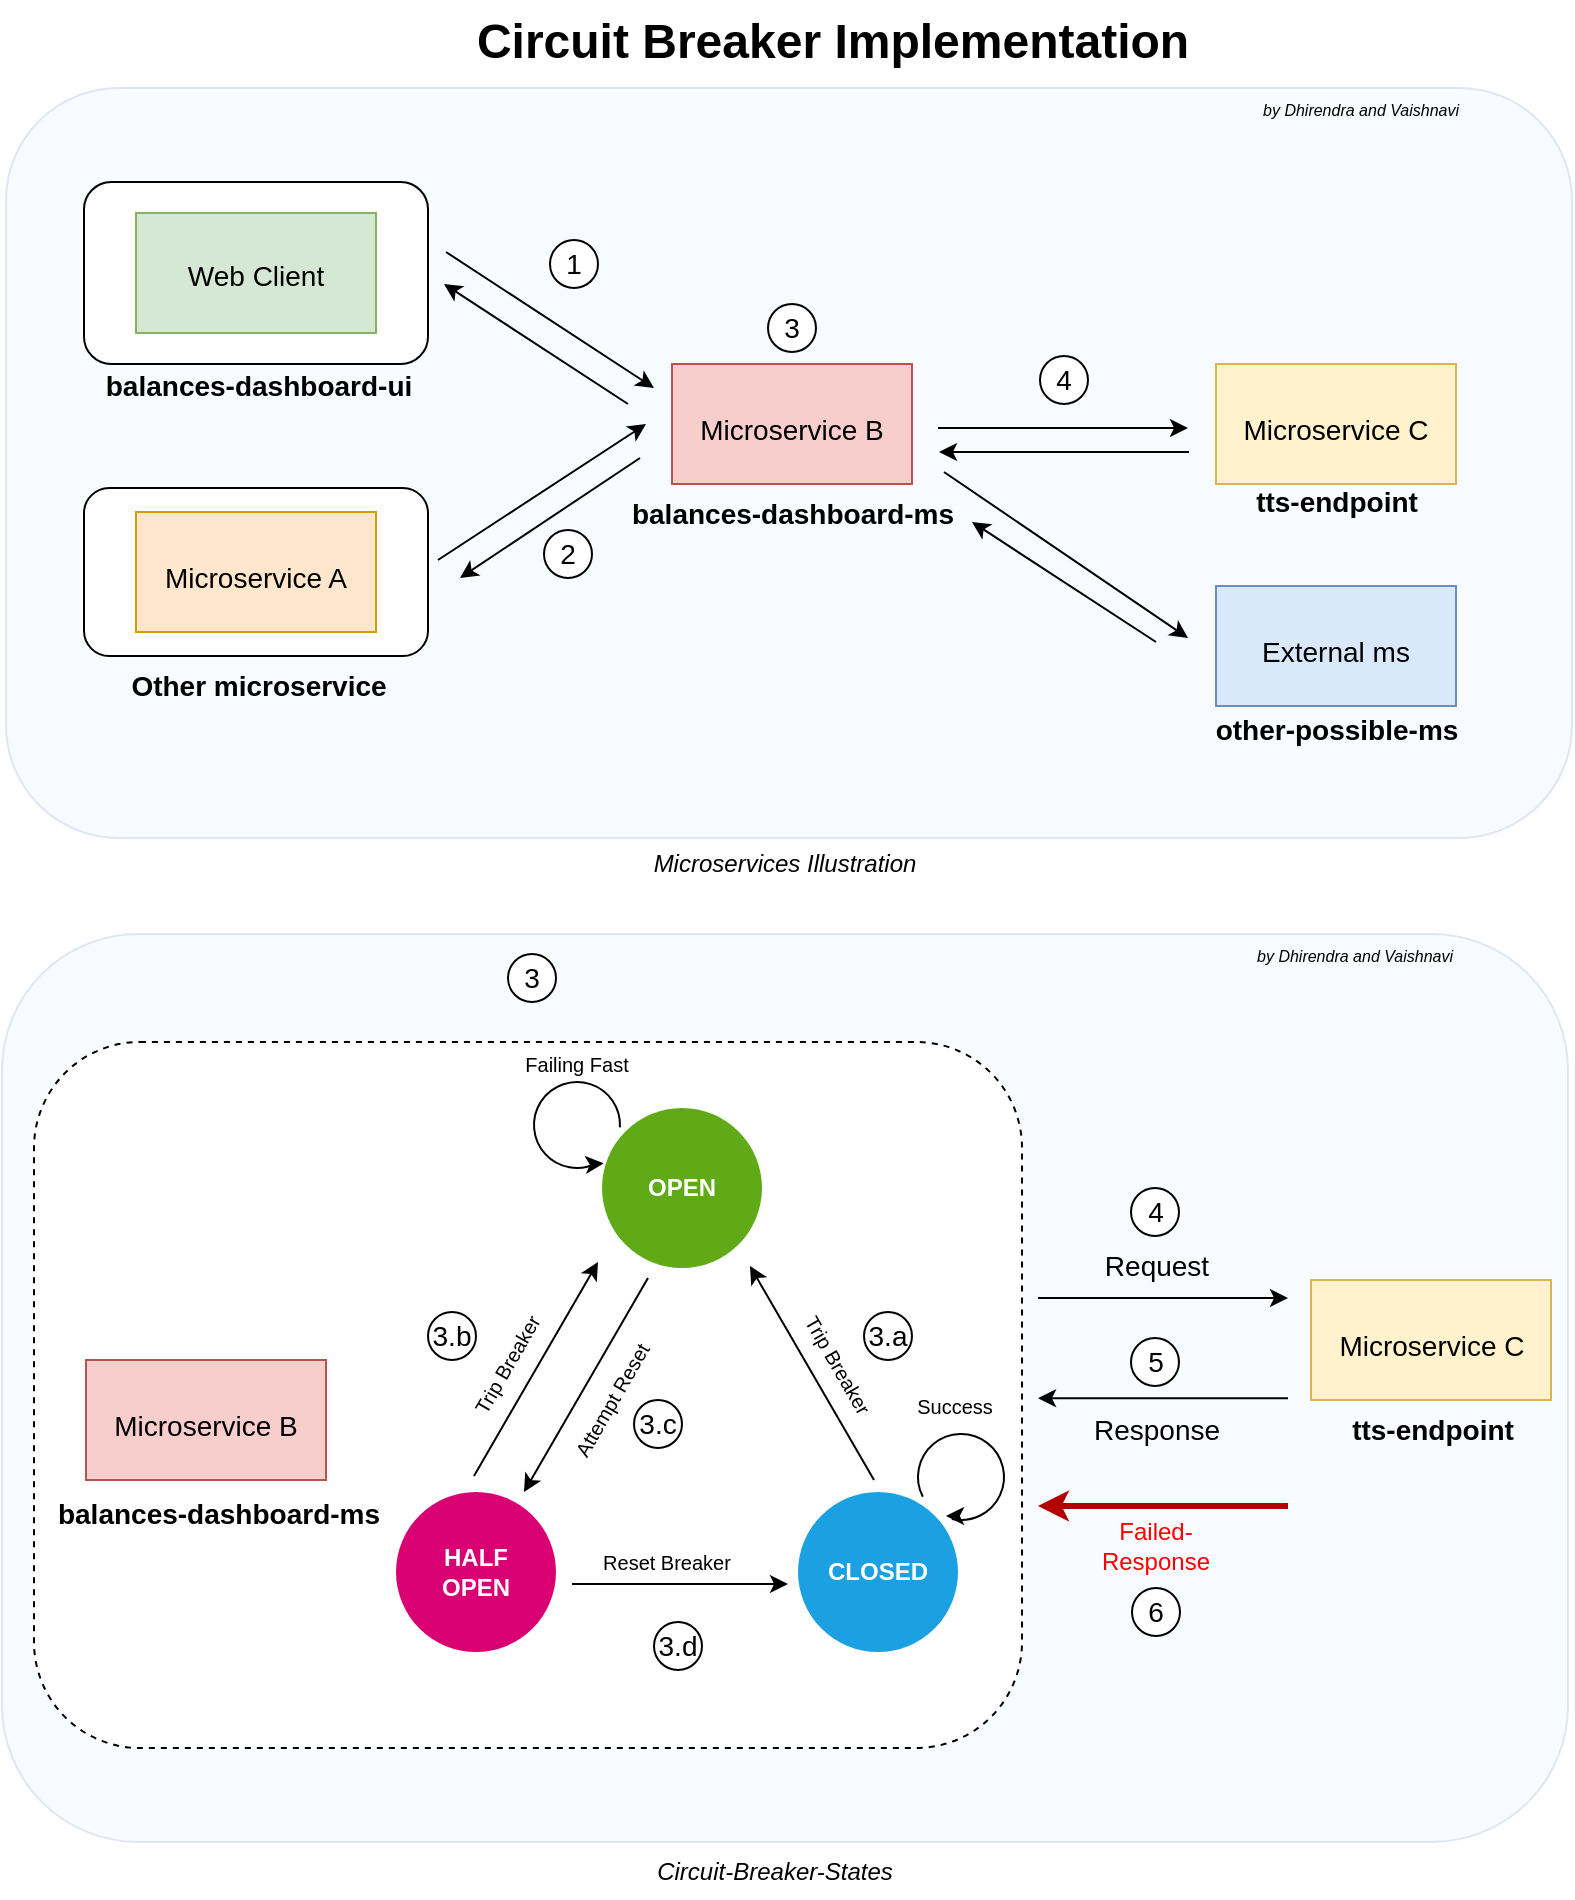 <mxfile version="20.8.23" type="github">
  <diagram name="Page-1" id="zpTn3r8GMwmLKmJmFnTA">
    <mxGraphModel dx="1247" dy="697" grid="0" gridSize="10" guides="1" tooltips="1" connect="1" arrows="1" fold="1" page="1" pageScale="1" pageWidth="827" pageHeight="1169" math="0" shadow="0">
      <root>
        <mxCell id="0" />
        <mxCell id="1" parent="0" />
        <mxCell id="Klv2HP3WROlozODVpOtE-30" value="" style="rounded=1;whiteSpace=wrap;html=1;labelBackgroundColor=none;fontSize=10;fillColor=#dae8fc;strokeColor=#6c8ebf;opacity=20;" vertex="1" parent="1">
          <mxGeometry x="18" y="480" width="783" height="454" as="geometry" />
        </mxCell>
        <mxCell id="Klv2HP3WROlozODVpOtE-29" value="" style="rounded=1;whiteSpace=wrap;html=1;labelBackgroundColor=none;fontSize=10;fillColor=#dae8fc;strokeColor=#6c8ebf;opacity=20;" vertex="1" parent="1">
          <mxGeometry x="20" y="57" width="783" height="375" as="geometry" />
        </mxCell>
        <mxCell id="AgxBdR0-oDlHM96_HyEY-23" value="" style="rounded=1;whiteSpace=wrap;html=1;fontSize=14;dashed=1;movable=1;resizable=1;rotatable=1;deletable=1;editable=1;locked=0;connectable=1;" parent="1" vertex="1">
          <mxGeometry x="34" y="534" width="494" height="353" as="geometry" />
        </mxCell>
        <mxCell id="AgxBdR0-oDlHM96_HyEY-7" value="" style="rounded=1;whiteSpace=wrap;html=1;fontSize=24;" parent="1" vertex="1">
          <mxGeometry x="59" y="257" width="172" height="84" as="geometry" />
        </mxCell>
        <mxCell id="AgxBdR0-oDlHM96_HyEY-1" value="&lt;font style=&quot;font-size: 24px;&quot;&gt;&lt;b style=&quot;font-size: 24px;&quot;&gt;Circuit Breaker Implementation&lt;/b&gt;&lt;/font&gt;" style="text;html=1;align=center;verticalAlign=middle;resizable=0;points=[];autosize=1;strokeColor=none;fillColor=none;fontSize=24;" parent="1" vertex="1">
          <mxGeometry x="246" y="13" width="374" height="41" as="geometry" />
        </mxCell>
        <mxCell id="AgxBdR0-oDlHM96_HyEY-2" value="" style="rounded=1;whiteSpace=wrap;html=1;fontSize=24;" parent="1" vertex="1">
          <mxGeometry x="59" y="104" width="172" height="91" as="geometry" />
        </mxCell>
        <mxCell id="AgxBdR0-oDlHM96_HyEY-3" value="&lt;font style=&quot;font-size: 14px;&quot;&gt;Web Client&lt;/font&gt;" style="rounded=0;whiteSpace=wrap;html=1;fontSize=18;fillColor=#d5e8d4;strokeColor=#82b366;" parent="1" vertex="1">
          <mxGeometry x="85" y="119.5" width="120" height="60" as="geometry" />
        </mxCell>
        <mxCell id="AgxBdR0-oDlHM96_HyEY-4" value="&lt;font style=&quot;font-size: 14px;&quot;&gt;Microservice A&lt;/font&gt;" style="rounded=0;whiteSpace=wrap;html=1;fontSize=24;fillColor=#ffe6cc;strokeColor=#d79b00;" parent="1" vertex="1">
          <mxGeometry x="85" y="269" width="120" height="60" as="geometry" />
        </mxCell>
        <mxCell id="AgxBdR0-oDlHM96_HyEY-5" value="&lt;font style=&quot;font-size: 14px;&quot;&gt;Microservice B&lt;/font&gt;" style="rounded=0;whiteSpace=wrap;html=1;fontSize=24;fillColor=#f8cecc;strokeColor=#b85450;" parent="1" vertex="1">
          <mxGeometry x="353" y="195" width="120" height="60" as="geometry" />
        </mxCell>
        <mxCell id="AgxBdR0-oDlHM96_HyEY-6" value="&lt;font style=&quot;font-size: 14px;&quot;&gt;Microservice C&lt;/font&gt;" style="rounded=0;whiteSpace=wrap;html=1;fontSize=24;fillColor=#fff2cc;strokeColor=#d6b656;" parent="1" vertex="1">
          <mxGeometry x="625" y="195" width="120" height="60" as="geometry" />
        </mxCell>
        <mxCell id="AgxBdR0-oDlHM96_HyEY-8" value="&lt;font style=&quot;font-size: 14px;&quot;&gt;External ms&lt;/font&gt;" style="rounded=0;whiteSpace=wrap;html=1;fontSize=24;fillColor=#dae8fc;strokeColor=#6c8ebf;" parent="1" vertex="1">
          <mxGeometry x="625" y="306" width="120" height="60" as="geometry" />
        </mxCell>
        <mxCell id="AgxBdR0-oDlHM96_HyEY-9" value="&lt;span&gt;balances-dashboard-ui&lt;/span&gt;" style="text;html=1;align=center;verticalAlign=middle;resizable=0;points=[];autosize=1;strokeColor=none;fillColor=none;fontSize=14;fontStyle=1" parent="1" vertex="1">
          <mxGeometry x="60" y="191" width="171" height="29" as="geometry" />
        </mxCell>
        <mxCell id="AgxBdR0-oDlHM96_HyEY-10" value="Other microservice" style="text;html=1;align=center;verticalAlign=middle;resizable=0;points=[];autosize=1;strokeColor=none;fillColor=none;fontSize=14;fontStyle=1" parent="1" vertex="1">
          <mxGeometry x="73" y="341" width="146" height="29" as="geometry" />
        </mxCell>
        <mxCell id="AgxBdR0-oDlHM96_HyEY-11" value="" style="endArrow=classic;html=1;rounded=0;fontSize=14;" parent="1" edge="1">
          <mxGeometry width="50" height="50" relative="1" as="geometry">
            <mxPoint x="240" y="139" as="sourcePoint" />
            <mxPoint x="344" y="207" as="targetPoint" />
          </mxGeometry>
        </mxCell>
        <mxCell id="AgxBdR0-oDlHM96_HyEY-12" value="" style="endArrow=classic;html=1;rounded=0;fontSize=14;" parent="1" edge="1">
          <mxGeometry width="50" height="50" relative="1" as="geometry">
            <mxPoint x="236" y="293" as="sourcePoint" />
            <mxPoint x="340" y="225" as="targetPoint" />
          </mxGeometry>
        </mxCell>
        <mxCell id="AgxBdR0-oDlHM96_HyEY-13" value="&lt;span&gt;balances-dashboard-ms&lt;/span&gt;" style="text;html=1;align=center;verticalAlign=middle;resizable=0;points=[];autosize=1;strokeColor=none;fillColor=none;fontSize=14;fontStyle=1" parent="1" vertex="1">
          <mxGeometry x="323.5" y="255" width="179" height="29" as="geometry" />
        </mxCell>
        <mxCell id="AgxBdR0-oDlHM96_HyEY-14" value="&lt;span&gt;tts-endpoint&lt;/span&gt;" style="text;html=1;align=center;verticalAlign=middle;resizable=0;points=[];autosize=1;strokeColor=none;fillColor=none;fontSize=14;fontStyle=1" parent="1" vertex="1">
          <mxGeometry x="635.5" y="249" width="99" height="29" as="geometry" />
        </mxCell>
        <mxCell id="AgxBdR0-oDlHM96_HyEY-15" value="2" style="ellipse;whiteSpace=wrap;html=1;aspect=fixed;fontSize=14;" parent="1" vertex="1">
          <mxGeometry x="289" y="278" width="24" height="24" as="geometry" />
        </mxCell>
        <mxCell id="AgxBdR0-oDlHM96_HyEY-16" value="1" style="ellipse;whiteSpace=wrap;html=1;aspect=fixed;fontSize=14;" parent="1" vertex="1">
          <mxGeometry x="292" y="133" width="24" height="24" as="geometry" />
        </mxCell>
        <mxCell id="AgxBdR0-oDlHM96_HyEY-17" value="" style="endArrow=classic;html=1;rounded=0;fontSize=14;" parent="1" edge="1">
          <mxGeometry width="50" height="50" relative="1" as="geometry">
            <mxPoint x="486" y="227" as="sourcePoint" />
            <mxPoint x="611" y="227" as="targetPoint" />
          </mxGeometry>
        </mxCell>
        <mxCell id="AgxBdR0-oDlHM96_HyEY-18" value="3" style="ellipse;whiteSpace=wrap;html=1;aspect=fixed;fontSize=14;" parent="1" vertex="1">
          <mxGeometry x="401" y="165" width="24" height="24" as="geometry" />
        </mxCell>
        <mxCell id="AgxBdR0-oDlHM96_HyEY-19" value="" style="endArrow=classic;html=1;rounded=0;fontSize=14;" parent="1" edge="1">
          <mxGeometry width="50" height="50" relative="1" as="geometry">
            <mxPoint x="489" y="249" as="sourcePoint" />
            <mxPoint x="611" y="332" as="targetPoint" />
          </mxGeometry>
        </mxCell>
        <mxCell id="AgxBdR0-oDlHM96_HyEY-20" value="&lt;span&gt;other-possible-ms&lt;/span&gt;" style="text;html=1;align=center;verticalAlign=middle;resizable=0;points=[];autosize=1;strokeColor=none;fillColor=none;fontSize=14;fontStyle=1" parent="1" vertex="1">
          <mxGeometry x="615.5" y="363" width="139" height="29" as="geometry" />
        </mxCell>
        <mxCell id="AgxBdR0-oDlHM96_HyEY-21" value="&lt;font style=&quot;font-size: 14px;&quot;&gt;Microservice B&lt;/font&gt;" style="rounded=0;whiteSpace=wrap;html=1;fontSize=24;fillColor=#f8cecc;strokeColor=#b85450;" parent="1" vertex="1">
          <mxGeometry x="60" y="693" width="120" height="60" as="geometry" />
        </mxCell>
        <mxCell id="AgxBdR0-oDlHM96_HyEY-22" value="&lt;font style=&quot;font-size: 14px;&quot;&gt;Microservice C&lt;/font&gt;" style="rounded=0;whiteSpace=wrap;html=1;fontSize=24;fillColor=#fff2cc;strokeColor=#d6b656;" parent="1" vertex="1">
          <mxGeometry x="672.5" y="653" width="120" height="60" as="geometry" />
        </mxCell>
        <mxCell id="AgxBdR0-oDlHM96_HyEY-25" value="" style="endArrow=classic;html=1;rounded=0;fontSize=14;" parent="1" edge="1">
          <mxGeometry width="50" height="50" relative="1" as="geometry">
            <mxPoint x="536" y="662" as="sourcePoint" />
            <mxPoint x="661" y="662" as="targetPoint" />
          </mxGeometry>
        </mxCell>
        <mxCell id="AgxBdR0-oDlHM96_HyEY-26" value="" style="endArrow=classic;html=1;rounded=0;fontSize=14;" parent="1" edge="1">
          <mxGeometry width="50" height="50" relative="1" as="geometry">
            <mxPoint x="661" y="712.09" as="sourcePoint" />
            <mxPoint x="536" y="712.09" as="targetPoint" />
          </mxGeometry>
        </mxCell>
        <mxCell id="AgxBdR0-oDlHM96_HyEY-27" value="Request" style="text;html=1;align=center;verticalAlign=middle;resizable=0;points=[];autosize=1;strokeColor=none;fillColor=none;fontSize=14;" parent="1" vertex="1">
          <mxGeometry x="559.5" y="631" width="70" height="29" as="geometry" />
        </mxCell>
        <mxCell id="AgxBdR0-oDlHM96_HyEY-28" value="Response" style="text;html=1;align=center;verticalAlign=middle;resizable=0;points=[];autosize=1;strokeColor=none;fillColor=none;fontSize=14;" parent="1" vertex="1">
          <mxGeometry x="554.5" y="713" width="81" height="29" as="geometry" />
        </mxCell>
        <mxCell id="AgxBdR0-oDlHM96_HyEY-29" value="4" style="ellipse;whiteSpace=wrap;html=1;aspect=fixed;fontSize=14;" parent="1" vertex="1">
          <mxGeometry x="582.5" y="607" width="24" height="24" as="geometry" />
        </mxCell>
        <mxCell id="AgxBdR0-oDlHM96_HyEY-31" value="4" style="ellipse;whiteSpace=wrap;html=1;aspect=fixed;fontSize=14;" parent="1" vertex="1">
          <mxGeometry x="537" y="191" width="24" height="24" as="geometry" />
        </mxCell>
        <mxCell id="Klv2HP3WROlozODVpOtE-1" value="&lt;b&gt;&lt;font color=&quot;#ffffff&quot;&gt;OPEN&lt;/font&gt;&lt;/b&gt;" style="ellipse;whiteSpace=wrap;html=1;aspect=fixed;fillColor=#60a917;strokeColor=none;fontColor=#ffffff;" vertex="1" parent="1">
          <mxGeometry x="318" y="567" width="80" height="80" as="geometry" />
        </mxCell>
        <mxCell id="Klv2HP3WROlozODVpOtE-2" value="&lt;b&gt;HALF&lt;br&gt;OPEN&lt;/b&gt;" style="ellipse;whiteSpace=wrap;html=1;aspect=fixed;fillColor=#d80073;strokeColor=none;fontColor=#ffffff;" vertex="1" parent="1">
          <mxGeometry x="215" y="759" width="80" height="80" as="geometry" />
        </mxCell>
        <mxCell id="Klv2HP3WROlozODVpOtE-3" value="&lt;b&gt;CLOSED&lt;/b&gt;" style="ellipse;whiteSpace=wrap;html=1;aspect=fixed;fillColor=#1ba1e2;strokeColor=none;fontColor=#ffffff;" vertex="1" parent="1">
          <mxGeometry x="416" y="759" width="80" height="80" as="geometry" />
        </mxCell>
        <mxCell id="Klv2HP3WROlozODVpOtE-4" value="" style="verticalLabelPosition=bottom;verticalAlign=top;html=1;shape=mxgraph.basic.arc;startAngle=0.424;endAngle=0.259;fontColor=#FFFFFF;" vertex="1" parent="1">
          <mxGeometry x="284" y="554" width="43" height="43" as="geometry" />
        </mxCell>
        <mxCell id="Klv2HP3WROlozODVpOtE-5" value="" style="verticalLabelPosition=bottom;verticalAlign=top;html=1;shape=mxgraph.basic.arc;startAngle=0.424;endAngle=0.284;fontColor=#FFFFFF;rotation=90;" vertex="1" parent="1">
          <mxGeometry x="476" y="730" width="43" height="43" as="geometry" />
        </mxCell>
        <mxCell id="Klv2HP3WROlozODVpOtE-6" value="" style="endArrow=classic;html=1;rounded=0;fontColor=#FFFFFF;" edge="1" parent="1">
          <mxGeometry width="50" height="50" relative="1" as="geometry">
            <mxPoint x="254" y="751" as="sourcePoint" />
            <mxPoint x="316" y="644" as="targetPoint" />
          </mxGeometry>
        </mxCell>
        <mxCell id="Klv2HP3WROlozODVpOtE-7" value="" style="endArrow=classic;html=1;rounded=0;fontColor=#FFFFFF;" edge="1" parent="1">
          <mxGeometry width="50" height="50" relative="1" as="geometry">
            <mxPoint x="454" y="753" as="sourcePoint" />
            <mxPoint x="392" y="646" as="targetPoint" />
          </mxGeometry>
        </mxCell>
        <mxCell id="Klv2HP3WROlozODVpOtE-8" value="" style="endArrow=classic;html=1;rounded=0;fontColor=#FFFFFF;" edge="1" parent="1">
          <mxGeometry width="50" height="50" relative="1" as="geometry">
            <mxPoint x="303" y="805" as="sourcePoint" />
            <mxPoint x="411" y="805" as="targetPoint" />
          </mxGeometry>
        </mxCell>
        <mxCell id="Klv2HP3WROlozODVpOtE-9" value="" style="endArrow=classic;html=1;rounded=0;fontColor=#FFFFFF;" edge="1" parent="1">
          <mxGeometry width="50" height="50" relative="1" as="geometry">
            <mxPoint x="341" y="652.0" as="sourcePoint" />
            <mxPoint x="279" y="759.0" as="targetPoint" />
          </mxGeometry>
        </mxCell>
        <mxCell id="Klv2HP3WROlozODVpOtE-10" value="" style="endArrow=classic;html=1;rounded=0;fontColor=#FFFFFF;entryX=0.01;entryY=0.346;entryDx=0;entryDy=0;entryPerimeter=0;" edge="1" parent="1" target="Klv2HP3WROlozODVpOtE-1">
          <mxGeometry width="50" height="50" relative="1" as="geometry">
            <mxPoint x="315" y="595" as="sourcePoint" />
            <mxPoint x="430" y="494" as="targetPoint" />
          </mxGeometry>
        </mxCell>
        <mxCell id="Klv2HP3WROlozODVpOtE-11" value="" style="endArrow=classic;html=1;rounded=0;fontColor=#FFFFFF;" edge="1" parent="1">
          <mxGeometry width="50" height="50" relative="1" as="geometry">
            <mxPoint x="492" y="771" as="sourcePoint" />
            <mxPoint x="490" y="771" as="targetPoint" />
          </mxGeometry>
        </mxCell>
        <mxCell id="Klv2HP3WROlozODVpOtE-12" value="3" style="ellipse;whiteSpace=wrap;html=1;aspect=fixed;fontSize=14;" vertex="1" parent="1">
          <mxGeometry x="271" y="490" width="24" height="24" as="geometry" />
        </mxCell>
        <mxCell id="Klv2HP3WROlozODVpOtE-15" value="" style="endArrow=classic;html=1;rounded=0;fontSize=14;fillColor=#e51400;strokeColor=#B20000;strokeWidth=3;" edge="1" parent="1">
          <mxGeometry width="50" height="50" relative="1" as="geometry">
            <mxPoint x="661" y="766" as="sourcePoint" />
            <mxPoint x="536" y="766" as="targetPoint" />
          </mxGeometry>
        </mxCell>
        <mxCell id="Klv2HP3WROlozODVpOtE-17" value="Failed-Response" style="text;html=1;strokeColor=none;fillColor=none;align=center;verticalAlign=middle;whiteSpace=wrap;rounded=0;fontColor=#ff0000;" vertex="1" parent="1">
          <mxGeometry x="565" y="771" width="60" height="30" as="geometry" />
        </mxCell>
        <mxCell id="Klv2HP3WROlozODVpOtE-19" value="5" style="ellipse;whiteSpace=wrap;html=1;aspect=fixed;fontSize=14;" vertex="1" parent="1">
          <mxGeometry x="582.5" y="682" width="24" height="24" as="geometry" />
        </mxCell>
        <mxCell id="Klv2HP3WROlozODVpOtE-20" value="6" style="ellipse;whiteSpace=wrap;html=1;aspect=fixed;fontSize=14;" vertex="1" parent="1">
          <mxGeometry x="583" y="807" width="24" height="24" as="geometry" />
        </mxCell>
        <mxCell id="Klv2HP3WROlozODVpOtE-21" value="&lt;span&gt;balances-dashboard-ms&lt;/span&gt;" style="text;html=1;align=center;verticalAlign=middle;resizable=0;points=[];autosize=1;strokeColor=none;fillColor=none;fontSize=14;fontStyle=1" vertex="1" parent="1">
          <mxGeometry x="36" y="755" width="179" height="29" as="geometry" />
        </mxCell>
        <mxCell id="Klv2HP3WROlozODVpOtE-22" value="Success" style="text;html=1;strokeColor=none;fillColor=none;align=center;verticalAlign=middle;whiteSpace=wrap;rounded=0;fontColor=#000000;fontSize=10;" vertex="1" parent="1">
          <mxGeometry x="462.5" y="702" width="63" height="28" as="geometry" />
        </mxCell>
        <mxCell id="Klv2HP3WROlozODVpOtE-23" value="Failing Fast" style="text;html=1;strokeColor=none;fillColor=none;align=center;verticalAlign=middle;whiteSpace=wrap;rounded=0;fontColor=#000000;fontSize=10;" vertex="1" parent="1">
          <mxGeometry x="274" y="531" width="63" height="28" as="geometry" />
        </mxCell>
        <mxCell id="Klv2HP3WROlozODVpOtE-24" value="Trip Breaker" style="text;html=1;strokeColor=none;fillColor=none;align=center;verticalAlign=middle;whiteSpace=wrap;rounded=0;fontColor=#000000;fontSize=10;rotation=60;" vertex="1" parent="1">
          <mxGeometry x="404.5" y="681" width="63" height="28" as="geometry" />
        </mxCell>
        <mxCell id="Klv2HP3WROlozODVpOtE-25" value="Attempt Reset" style="text;html=1;strokeColor=none;fillColor=none;align=center;verticalAlign=middle;whiteSpace=wrap;rounded=0;fontColor=#000000;fontSize=10;rotation=-60;" vertex="1" parent="1">
          <mxGeometry x="282.5" y="699.4" width="81" height="28" as="geometry" />
        </mxCell>
        <mxCell id="Klv2HP3WROlozODVpOtE-26" value="Trip Breaker" style="text;html=1;strokeColor=none;fillColor=none;align=center;verticalAlign=middle;whiteSpace=wrap;rounded=0;fontColor=#000000;fontSize=10;rotation=-60;" vertex="1" parent="1">
          <mxGeometry x="239" y="681" width="63" height="28" as="geometry" />
        </mxCell>
        <mxCell id="Klv2HP3WROlozODVpOtE-27" value="Reset Breaker" style="text;html=1;strokeColor=none;fillColor=none;align=center;verticalAlign=middle;whiteSpace=wrap;rounded=0;fontColor=#000000;fontSize=10;" vertex="1" parent="1">
          <mxGeometry x="316" y="780" width="69" height="28" as="geometry" />
        </mxCell>
        <mxCell id="Klv2HP3WROlozODVpOtE-28" value="&lt;span&gt;tts-endpoint&lt;/span&gt;" style="text;html=1;align=center;verticalAlign=middle;resizable=0;points=[];autosize=1;strokeColor=none;fillColor=none;fontSize=14;fontStyle=1" vertex="1" parent="1">
          <mxGeometry x="683" y="713" width="99" height="29" as="geometry" />
        </mxCell>
        <mxCell id="Klv2HP3WROlozODVpOtE-31" value="&lt;i style=&quot;font-size: 12px;&quot;&gt;Microservices Illustration&lt;/i&gt;" style="text;html=1;align=center;verticalAlign=middle;resizable=0;points=[];autosize=1;strokeColor=none;fillColor=none;fontSize=12;fontColor=#000000;" vertex="1" parent="1">
          <mxGeometry x="334" y="432" width="149" height="26" as="geometry" />
        </mxCell>
        <mxCell id="Klv2HP3WROlozODVpOtE-32" value="&lt;i style=&quot;font-size: 12px;&quot;&gt;Circuit-Breaker-States&lt;/i&gt;" style="text;html=1;align=center;verticalAlign=middle;resizable=0;points=[];autosize=1;strokeColor=none;fillColor=none;fontSize=12;fontColor=#000000;" vertex="1" parent="1">
          <mxGeometry x="336" y="936" width="136" height="26" as="geometry" />
        </mxCell>
        <mxCell id="Klv2HP3WROlozODVpOtE-33" value="3.b" style="ellipse;whiteSpace=wrap;html=1;aspect=fixed;fontSize=14;" vertex="1" parent="1">
          <mxGeometry x="231" y="669" width="24" height="24" as="geometry" />
        </mxCell>
        <mxCell id="Klv2HP3WROlozODVpOtE-35" value="3.d" style="ellipse;whiteSpace=wrap;html=1;aspect=fixed;fontSize=14;" vertex="1" parent="1">
          <mxGeometry x="344" y="824" width="24" height="24" as="geometry" />
        </mxCell>
        <mxCell id="Klv2HP3WROlozODVpOtE-36" value="3.a" style="ellipse;whiteSpace=wrap;html=1;aspect=fixed;fontSize=14;" vertex="1" parent="1">
          <mxGeometry x="449" y="669" width="24" height="24" as="geometry" />
        </mxCell>
        <mxCell id="Klv2HP3WROlozODVpOtE-39" value="3.c" style="ellipse;whiteSpace=wrap;html=1;aspect=fixed;fontSize=14;" vertex="1" parent="1">
          <mxGeometry x="334" y="713" width="24" height="24" as="geometry" />
        </mxCell>
        <mxCell id="Klv2HP3WROlozODVpOtE-40" value="&lt;i style=&quot;font-size: 8px;&quot;&gt;by Dhirendra and Vaishnavi&lt;/i&gt;" style="text;html=1;align=center;verticalAlign=middle;resizable=0;points=[];autosize=1;fontSize=8;fontColor=#000000;" vertex="1" parent="1">
          <mxGeometry x="638.5" y="57" width="116" height="22" as="geometry" />
        </mxCell>
        <mxCell id="Klv2HP3WROlozODVpOtE-41" value="&lt;i style=&quot;font-size: 8px;&quot;&gt;by Dhirendra and Vaishnavi&lt;/i&gt;" style="text;html=1;align=center;verticalAlign=middle;resizable=0;points=[];autosize=1;fontSize=8;fontColor=#000000;" vertex="1" parent="1">
          <mxGeometry x="635.5" y="480" width="116" height="22" as="geometry" />
        </mxCell>
        <mxCell id="Klv2HP3WROlozODVpOtE-42" value="" style="endArrow=classic;html=1;rounded=0;fontSize=14;" edge="1" parent="1">
          <mxGeometry width="50" height="50" relative="1" as="geometry">
            <mxPoint x="611.5" y="239" as="sourcePoint" />
            <mxPoint x="486.5" y="239" as="targetPoint" />
          </mxGeometry>
        </mxCell>
        <mxCell id="Klv2HP3WROlozODVpOtE-43" value="" style="endArrow=classic;html=1;rounded=0;fontSize=14;" edge="1" parent="1">
          <mxGeometry width="50" height="50" relative="1" as="geometry">
            <mxPoint x="337" y="242" as="sourcePoint" />
            <mxPoint x="247.0" y="302.0" as="targetPoint" />
          </mxGeometry>
        </mxCell>
        <mxCell id="Klv2HP3WROlozODVpOtE-44" value="" style="endArrow=classic;html=1;rounded=0;fontSize=14;" edge="1" parent="1">
          <mxGeometry width="50" height="50" relative="1" as="geometry">
            <mxPoint x="331" y="215" as="sourcePoint" />
            <mxPoint x="239.0" y="155" as="targetPoint" />
          </mxGeometry>
        </mxCell>
        <mxCell id="Klv2HP3WROlozODVpOtE-45" value="" style="endArrow=classic;html=1;rounded=0;fontSize=14;" edge="1" parent="1">
          <mxGeometry width="50" height="50" relative="1" as="geometry">
            <mxPoint x="595" y="334" as="sourcePoint" />
            <mxPoint x="503.0" y="274" as="targetPoint" />
          </mxGeometry>
        </mxCell>
      </root>
    </mxGraphModel>
  </diagram>
</mxfile>
